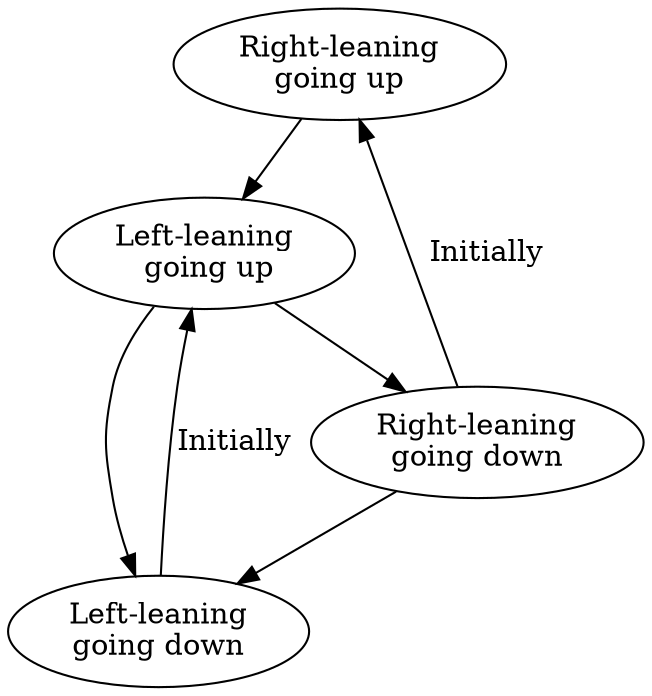 digraph {
	rlu [label="Right-leaning\ngoing up"];
	llu [label="Left-leaning\n going up"];
	rld [label="Right-leaning\ngoing down"];
	lld [label="Left-leaning\ngoing down"];


	llu -> lld;
	llu -> rld;
	
	rld -> lld;

	rlu -> llu;

	lld -> llu [label="Initially"];
	rld -> rlu [label="Initially"];
}
